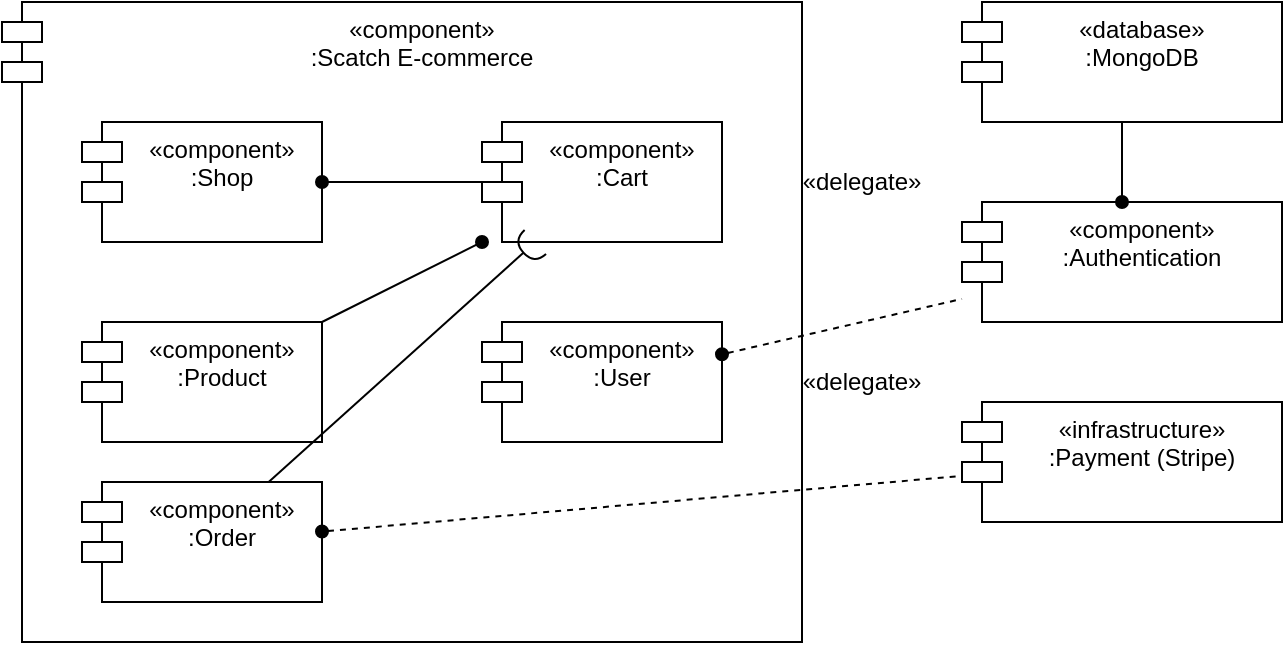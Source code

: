 <mxfile version="27.1.1">
  <diagram id="scatch-components" name="Scatch E-commerce Components">
    <mxGraphModel dx="946" dy="644" grid="1" gridSize="10" guides="1" tooltips="1" connect="1" arrows="1" fold="1" page="1" pageScale="1" pageWidth="850" pageHeight="1100" math="0" shadow="0">
      <root>
        <mxCell id="0" />
        <mxCell id="1" parent="0" />
        <mxCell id="2" value="«component»&#xa;:Scatch E-commerce" style="shape=module;align=left;spacingLeft=20;align=center;verticalAlign=top;whiteSpace=wrap;html=1;" parent="1" vertex="1">
          <mxGeometry x="160" y="80" width="400" height="320" as="geometry" />
        </mxCell>
        <mxCell id="3" value="«component»&#xa;:Shop" style="shape=module;align=left;spacingLeft=20;align=center;verticalAlign=top;whiteSpace=wrap;html=1;" parent="2" vertex="1">
          <mxGeometry x="40" y="60" width="120" height="60" as="geometry" />
        </mxCell>
        <mxCell id="4" value="«component»&#xa;:Cart" style="shape=module;align=left;spacingLeft=20;align=center;verticalAlign=top;whiteSpace=wrap;html=1;" parent="2" vertex="1">
          <mxGeometry x="240" y="60" width="120" height="60" as="geometry" />
        </mxCell>
        <mxCell id="5" value="«component»&#xa;:Product" style="shape=module;align=left;spacingLeft=20;align=center;verticalAlign=top;whiteSpace=wrap;html=1;" parent="2" vertex="1">
          <mxGeometry x="40" y="160" width="120" height="60" as="geometry" />
        </mxCell>
        <mxCell id="6" value="«component»&#xa;:User" style="shape=module;align=left;spacingLeft=20;align=center;verticalAlign=top;whiteSpace=wrap;html=1;" parent="2" vertex="1">
          <mxGeometry x="240" y="160" width="120" height="60" as="geometry" />
        </mxCell>
        <mxCell id="7" value="«component»&#xa;:Order" style="shape=module;align=left;spacingLeft=20;align=center;verticalAlign=top;whiteSpace=wrap;html=1;" parent="2" vertex="1">
          <mxGeometry x="40" y="240" width="120" height="60" as="geometry" />
        </mxCell>
        <mxCell id="8" value="«database»&#xa;:MongoDB" style="shape=module;align=left;spacingLeft=20;align=center;verticalAlign=top;whiteSpace=wrap;html=1;" parent="1" vertex="1">
          <mxGeometry x="640" y="80" width="160" height="60" as="geometry" />
        </mxCell>
        <mxCell id="9" value="«component»&#xa;:Authentication" style="shape=module;align=left;spacingLeft=20;align=center;verticalAlign=top;whiteSpace=wrap;html=1;" parent="1" vertex="1">
          <mxGeometry x="640" y="180" width="160" height="60" as="geometry" />
        </mxCell>
        <mxCell id="10" value="«infrastructure»&#xa;:Payment (Stripe)" style="shape=module;align=left;spacingLeft=20;align=center;verticalAlign=top;whiteSpace=wrap;html=1;" parent="1" vertex="1">
          <mxGeometry x="640" y="280" width="160" height="60" as="geometry" />
        </mxCell>
        <mxCell id="11" value="" style="endArrow=none;html=1;rounded=0;align=center;verticalAlign=top;endFill=0;labelBackgroundColor=none;endSize=6;startArrow=oval;startFill=1;" parent="1" source="3" target="4" edge="1">
          <mxGeometry relative="1" as="geometry" />
        </mxCell>
        <mxCell id="12" value="" style="endArrow=none;html=1;rounded=0;align=center;verticalAlign=top;endFill=0;labelBackgroundColor=none;endSize=6;startArrow=oval;startFill=1;" parent="1" source="4" target="5" edge="1">
          <mxGeometry relative="1" as="geometry" />
        </mxCell>
        <mxCell id="13" value="" style="endArrow=none;html=1;rounded=0;align=center;verticalAlign=top;endFill=0;labelBackgroundColor=none;endSize=6;startArrow=halfCircle;startFill=0;" parent="1" source="4" target="7" edge="1">
          <mxGeometry relative="1" as="geometry" />
        </mxCell>
        <mxCell id="14" value="" style="endArrow=none;html=1;rounded=0;align=center;verticalAlign=top;endFill=0;labelBackgroundColor=none;endSize=6;startArrow=oval;startFill=1;dashed=1;" parent="1" source="6" target="9" edge="1">
          <mxGeometry relative="1" as="geometry" />
        </mxCell>
        <mxCell id="15" value="" style="endArrow=none;html=1;rounded=0;align=center;verticalAlign=top;endFill=0;labelBackgroundColor=none;endSize=6;startArrow=oval;startFill=1;" parent="1" source="9" target="8" edge="1">
          <mxGeometry relative="1" as="geometry" />
        </mxCell>
        <mxCell id="16" value="" style="endArrow=none;html=1;rounded=0;align=center;verticalAlign=top;endFill=0;labelBackgroundColor=none;endSize=6;startArrow=oval;startFill=1;dashed=1;" parent="1" source="7" target="10" edge="1">
          <mxGeometry relative="1" as="geometry" />
        </mxCell>
        <mxCell id="17" value="«delegate»" style="text;html=1;strokeColor=none;fillColor=none;align=center;verticalAlign=middle;whiteSpace=wrap;rounded=0;" parent="1" vertex="1">
          <mxGeometry x="560" y="160" width="60" height="20" as="geometry" />
        </mxCell>
        <mxCell id="18" value="«delegate»" style="text;html=1;strokeColor=none;fillColor=none;align=center;verticalAlign=middle;whiteSpace=wrap;rounded=0;" parent="1" vertex="1">
          <mxGeometry x="560" y="260" width="60" height="20" as="geometry" />
        </mxCell>
      </root>
    </mxGraphModel>
  </diagram>
</mxfile>
